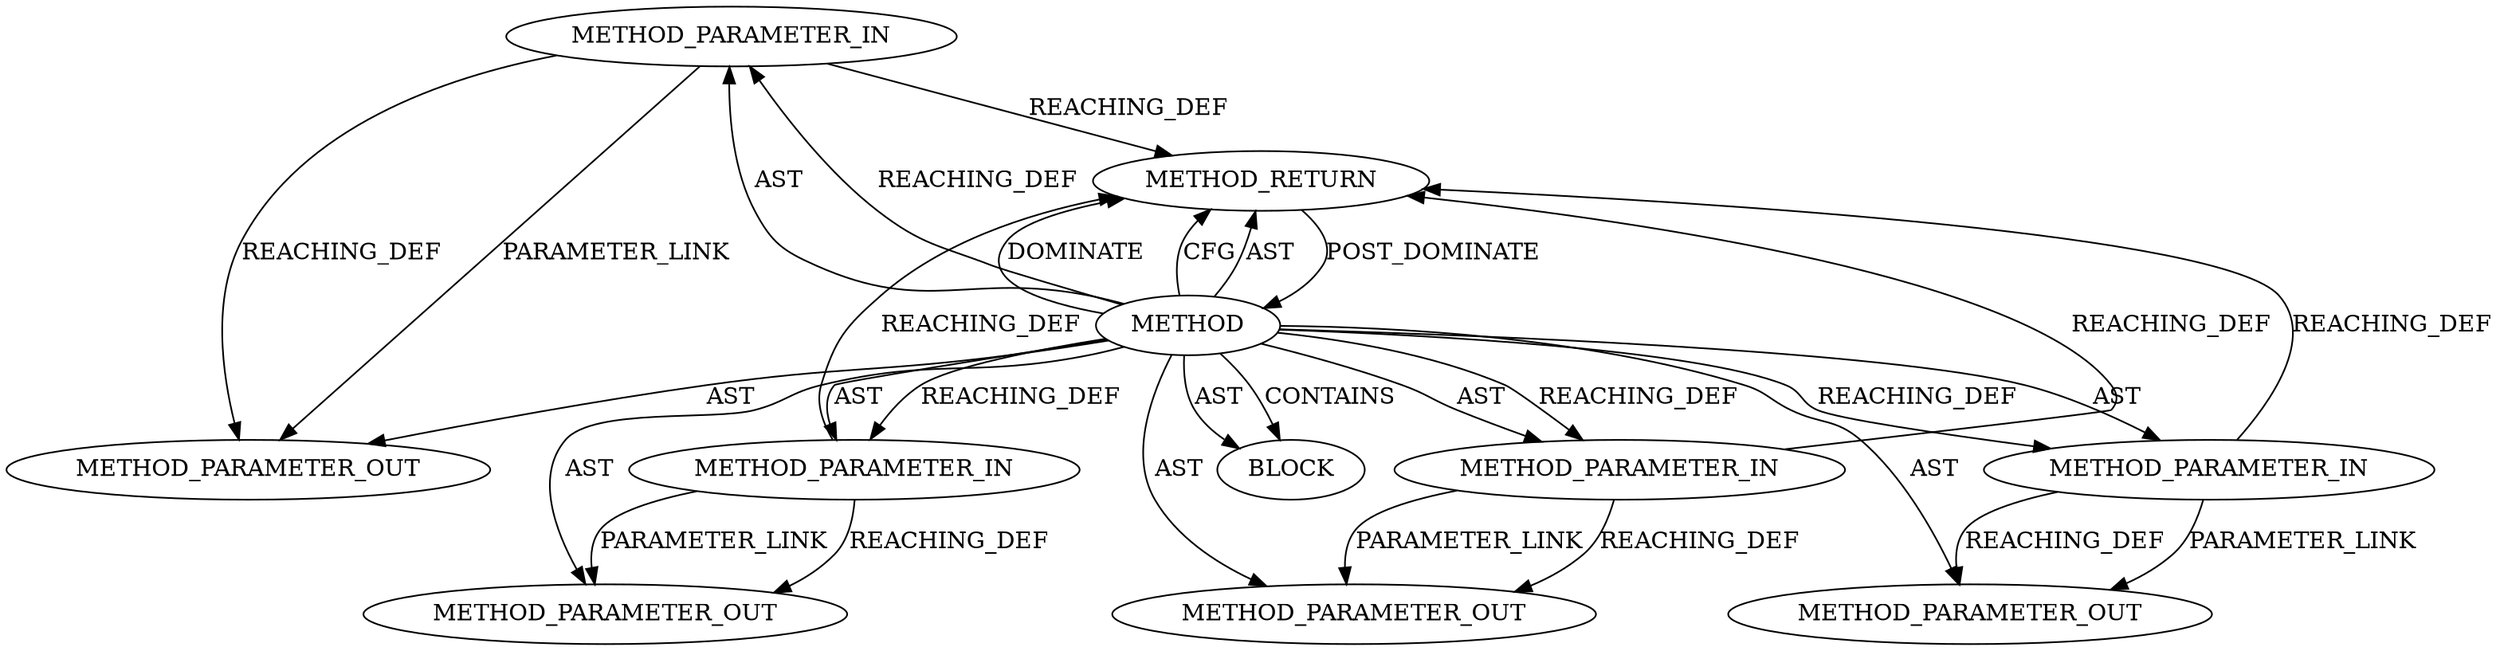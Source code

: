 digraph {
  27244 [label=METHOD_PARAMETER_OUT ORDER=2 CODE="p2" IS_VARIADIC=false TYPE_FULL_NAME="ANY" EVALUATION_STRATEGY="BY_VALUE" INDEX=2 NAME="p2"]
  25604 [label=METHOD_PARAMETER_IN ORDER=2 CODE="p2" IS_VARIADIC=false TYPE_FULL_NAME="ANY" EVALUATION_STRATEGY="BY_VALUE" INDEX=2 NAME="p2"]
  25603 [label=METHOD_PARAMETER_IN ORDER=1 CODE="p1" IS_VARIADIC=false TYPE_FULL_NAME="ANY" EVALUATION_STRATEGY="BY_VALUE" INDEX=1 NAME="p1"]
  27243 [label=METHOD_PARAMETER_OUT ORDER=1 CODE="p1" IS_VARIADIC=false TYPE_FULL_NAME="ANY" EVALUATION_STRATEGY="BY_VALUE" INDEX=1 NAME="p1"]
  25607 [label=BLOCK ORDER=1 ARGUMENT_INDEX=1 CODE="<empty>" TYPE_FULL_NAME="ANY"]
  27245 [label=METHOD_PARAMETER_OUT ORDER=3 CODE="p3" IS_VARIADIC=false TYPE_FULL_NAME="ANY" EVALUATION_STRATEGY="BY_VALUE" INDEX=3 NAME="p3"]
  25606 [label=METHOD_PARAMETER_IN ORDER=4 CODE="p4" IS_VARIADIC=false TYPE_FULL_NAME="ANY" EVALUATION_STRATEGY="BY_VALUE" INDEX=4 NAME="p4"]
  25605 [label=METHOD_PARAMETER_IN ORDER=3 CODE="p3" IS_VARIADIC=false TYPE_FULL_NAME="ANY" EVALUATION_STRATEGY="BY_VALUE" INDEX=3 NAME="p3"]
  25608 [label=METHOD_RETURN ORDER=2 CODE="RET" TYPE_FULL_NAME="ANY" EVALUATION_STRATEGY="BY_VALUE"]
  27246 [label=METHOD_PARAMETER_OUT ORDER=4 CODE="p4" IS_VARIADIC=false TYPE_FULL_NAME="ANY" EVALUATION_STRATEGY="BY_VALUE" INDEX=4 NAME="p4"]
  25602 [label=METHOD AST_PARENT_TYPE="NAMESPACE_BLOCK" AST_PARENT_FULL_NAME="<global>" ORDER=0 CODE="<empty>" FULL_NAME="EVP_PKEY_decrypt" IS_EXTERNAL=true FILENAME="<empty>" SIGNATURE="" NAME="EVP_PKEY_decrypt"]
  25602 -> 25604 [label=AST ]
  25604 -> 27244 [label=REACHING_DEF VARIABLE="p2"]
  25602 -> 27244 [label=AST ]
  25603 -> 27243 [label=PARAMETER_LINK ]
  25602 -> 25605 [label=AST ]
  25602 -> 27245 [label=AST ]
  25605 -> 25608 [label=REACHING_DEF VARIABLE="p3"]
  25602 -> 25603 [label=AST ]
  25604 -> 27244 [label=PARAMETER_LINK ]
  25606 -> 25608 [label=REACHING_DEF VARIABLE="p4"]
  25602 -> 25605 [label=REACHING_DEF VARIABLE=""]
  25602 -> 25608 [label=DOMINATE ]
  25602 -> 25606 [label=AST ]
  25605 -> 27245 [label=PARAMETER_LINK ]
  25602 -> 25606 [label=REACHING_DEF VARIABLE=""]
  25608 -> 25602 [label=POST_DOMINATE ]
  25606 -> 27246 [label=REACHING_DEF VARIABLE="p4"]
  25602 -> 25607 [label=CONTAINS ]
  25602 -> 25608 [label=CFG ]
  25602 -> 27246 [label=AST ]
  25602 -> 27243 [label=AST ]
  25606 -> 27246 [label=PARAMETER_LINK ]
  25604 -> 25608 [label=REACHING_DEF VARIABLE="p2"]
  25602 -> 25603 [label=REACHING_DEF VARIABLE=""]
  25603 -> 25608 [label=REACHING_DEF VARIABLE="p1"]
  25602 -> 25607 [label=AST ]
  25602 -> 25604 [label=REACHING_DEF VARIABLE=""]
  25602 -> 25608 [label=AST ]
  25605 -> 27245 [label=REACHING_DEF VARIABLE="p3"]
  25603 -> 27243 [label=REACHING_DEF VARIABLE="p1"]
}
